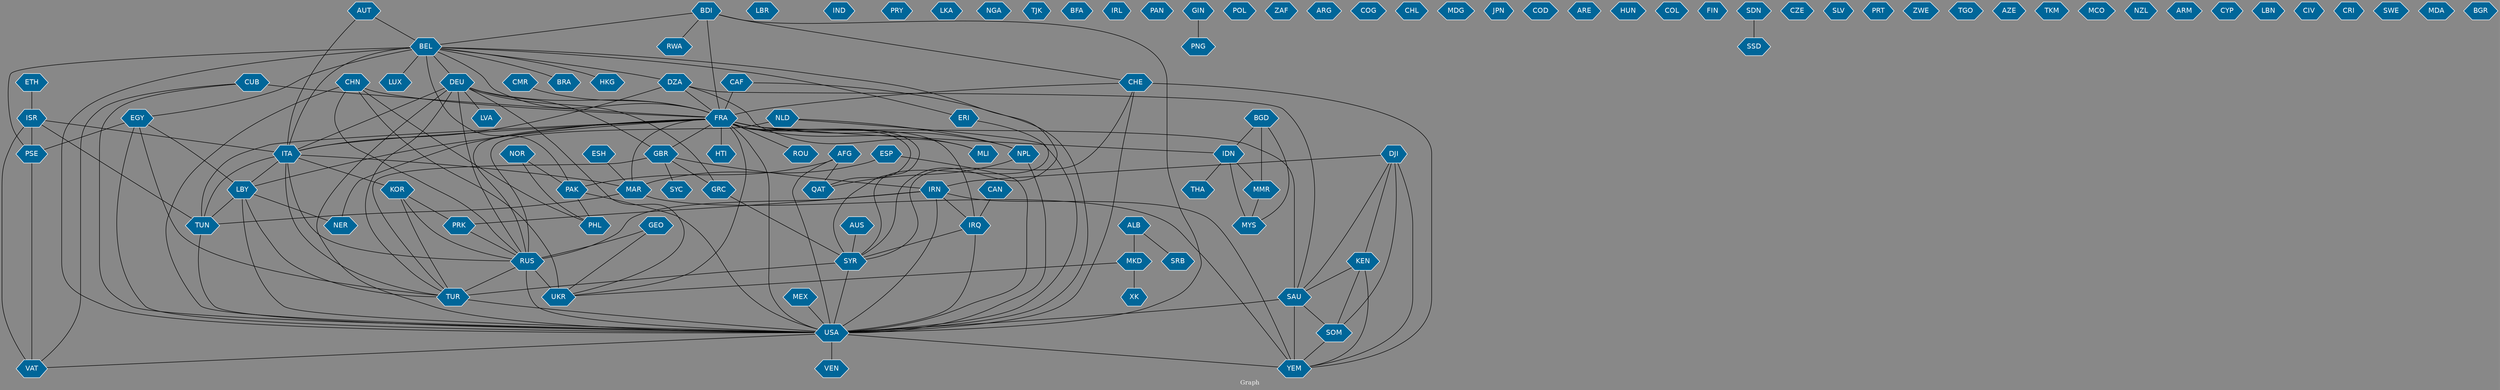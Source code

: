// Countries together in item graph
graph {
	graph [bgcolor="#888888" fontcolor=white fontsize=12 label="Graph" outputorder=edgesfirst overlap=prism]
	node [color=white fillcolor="#006699" fontcolor=white fontname=Helvetica shape=hexagon style=filled]
	edge [arrowhead=open color=black fontcolor=white fontname=Courier fontsize=12]
		BDI [label=BDI]
		EGY [label=EGY]
		MAR [label=MAR]
		TUN [label=TUN]
		ITA [label=ITA]
		GBR [label=GBR]
		IRN [label=IRN]
		LBR [label=LBR]
		SYR [label=SYR]
		FRA [label=FRA]
		IND [label=IND]
		USA [label=USA]
		YEM [label=YEM]
		CUB [label=CUB]
		ESH [label=ESH]
		BEL [label=BEL]
		PRY [label=PRY]
		CHN [label=CHN]
		CAF [label=CAF]
		LKA [label=LKA]
		PHL [label=PHL]
		ESP [label=ESP]
		MKD [label=MKD]
		IRQ [label=IRQ]
		NGA [label=NGA]
		ISR [label=ISR]
		RUS [label=RUS]
		TUR [label=TUR]
		MLI [label=MLI]
		SAU [label=SAU]
		IDN [label=IDN]
		QAT [label=QAT]
		AFG [label=AFG]
		UKR [label=UKR]
		TJK [label=TJK]
		DEU [label=DEU]
		CHE [label=CHE]
		LUX [label=LUX]
		MEX [label=MEX]
		THA [label=THA]
		BFA [label=BFA]
		NPL [label=NPL]
		GRC [label=GRC]
		IRL [label=IRL]
		MMR [label=MMR]
		NLD [label=NLD]
		PAN [label=PAN]
		LBY [label=LBY]
		NER [label=NER]
		PAK [label=PAK]
		NOR [label=NOR]
		MYS [label=MYS]
		GIN [label=GIN]
		CMR [label=CMR]
		POL [label=POL]
		AUT [label=AUT]
		ZAF [label=ZAF]
		PSE [label=PSE]
		ARG [label=ARG]
		ROU [label=ROU]
		BGD [label=BGD]
		COG [label=COG]
		DZA [label=DZA]
		CHL [label=CHL]
		MDG [label=MDG]
		DJI [label=DJI]
		JPN [label=JPN]
		PRK [label=PRK]
		COD [label=COD]
		AUS [label=AUS]
		ARE [label=ARE]
		KOR [label=KOR]
		CAN [label=CAN]
		HUN [label=HUN]
		COL [label=COL]
		RWA [label=RWA]
		HTI [label=HTI]
		VAT [label=VAT]
		FIN [label=FIN]
		SSD [label=SSD]
		SDN [label=SDN]
		ETH [label=ETH]
		CZE [label=CZE]
		VEN [label=VEN]
		SYC [label=SYC]
		PNG [label=PNG]
		SRB [label=SRB]
		KEN [label=KEN]
		SLV [label=SLV]
		PRT [label=PRT]
		LVA [label=LVA]
		ZWE [label=ZWE]
		TGO [label=TGO]
		AZE [label=AZE]
		TKM [label=TKM]
		MCO [label=MCO]
		XK [label=XK]
		BRA [label=BRA]
		SOM [label=SOM]
		NZL [label=NZL]
		ARM [label=ARM]
		CYP [label=CYP]
		LBN [label=LBN]
		ERI [label=ERI]
		CIV [label=CIV]
		GEO [label=GEO]
		ALB [label=ALB]
		CRI [label=CRI]
		HKG [label=HKG]
		SWE [label=SWE]
		MDA [label=MDA]
		BGR [label=BGR]
			FRA -- IDN [weight=1]
			GBR -- IRN [weight=1]
			ALB -- SRB [weight=1]
			SYR -- TUR [weight=3]
			USA -- VAT [weight=1]
			AUT -- ITA [weight=1]
			CAF -- FRA [weight=9]
			SAU -- YEM [weight=11]
			IDN -- MYS [weight=8]
			RUS -- TUR [weight=1]
			CHE -- YEM [weight=1]
			CHN -- UKR [weight=1]
			MAR -- TUN [weight=5]
			LBY -- TUN [weight=5]
			ITA -- RUS [weight=1]
			CUB -- USA [weight=6]
			ESH -- MAR [weight=3]
			DEU -- GBR [weight=1]
			AFG -- USA [weight=2]
			CHE -- USA [weight=3]
			PSE -- VAT [weight=4]
			BEL -- FRA [weight=2]
			ITA -- TUR [weight=1]
			LBY -- USA [weight=1]
			BEL -- PSE [weight=1]
			SDN -- SSD [weight=2]
			CAF -- USA [weight=1]
			USA -- YEM [weight=3]
			ITA -- KOR [weight=1]
			GBR -- GRC [weight=1]
			NOR -- PHL [weight=3]
			TUR -- USA [weight=2]
			FRA -- MLI [weight=4]
			LBY -- TUR [weight=1]
			BEL -- BRA [weight=1]
			BEL -- DEU [weight=1]
			NLD -- NPL [weight=1]
			BEL -- PAK [weight=1]
			DEU -- LVA [weight=1]
			BDI -- BEL [weight=3]
			BEL -- HKG [weight=1]
			BEL -- USA [weight=3]
			ITA -- MAR [weight=2]
			BGD -- MMR [weight=5]
			KEN -- YEM [weight=1]
			CHN -- USA [weight=5]
			BDI -- CHE [weight=1]
			BEL -- EGY [weight=1]
			DJI -- KEN [weight=1]
			BDI -- FRA [weight=2]
			FRA -- NER [weight=1]
			FRA -- LBY [weight=8]
			DEU -- ITA [weight=1]
			ISR -- VAT [weight=1]
			LBY -- NER [weight=1]
			DZA -- SAU [weight=1]
			FRA -- HTI [weight=8]
			DZA -- FRA [weight=1]
			EGY -- USA [weight=5]
			MKD -- UKR [weight=1]
			FRA -- SAU [weight=3]
			MMR -- MYS [weight=1]
			CUB -- VAT [weight=3]
			IRQ -- SYR [weight=11]
			AUT -- BEL [weight=1]
			CHN -- FRA [weight=4]
			BEL -- ITA [weight=3]
			DEU -- GRC [weight=1]
			KEN -- SOM [weight=1]
			IRN -- YEM [weight=1]
			DZA -- MLI [weight=5]
			CHE -- SYR [weight=1]
			DEU -- TUR [weight=1]
			KEN -- SAU [weight=1]
			IRN -- RUS [weight=1]
			FRA -- USA [weight=13]
			GIN -- PNG [weight=2]
			ISR -- PSE [weight=24]
			FRA -- GBR [weight=6]
			PAK -- USA [weight=1]
			PAK -- PHL [weight=3]
			IRN -- IRQ [weight=2]
			CMR -- FRA [weight=1]
			DJI -- SOM [weight=1]
			GRC -- SYR [weight=1]
			ALB -- MKD [weight=2]
			NLD -- RUS [weight=3]
			FRA -- ROU [weight=1]
			BDI -- RWA [weight=2]
			KOR -- PRK [weight=1]
			MKD -- XK [weight=1]
			DEU -- RUS [weight=6]
			NLD -- USA [weight=1]
			FRA -- MAR [weight=1]
			FRA -- SYR [weight=3]
			MEX -- USA [weight=2]
			DZA -- ITA [weight=1]
			ERI -- SYR [weight=1]
			CHN -- PHL [weight=1]
			ETH -- ISR [weight=7]
			BGD -- IDN [weight=2]
			RUS -- UKR [weight=14]
			IDN -- MMR [weight=3]
			IRN -- USA [weight=9]
			GEO -- UKR [weight=1]
			GBR -- SYC [weight=1]
			FRA -- RUS [weight=5]
			EGY -- LBY [weight=1]
			ESP -- USA [weight=3]
			BDI -- USA [weight=3]
			FRA -- NPL [weight=9]
			DJI -- YEM [weight=3]
			AFG -- QAT [weight=2]
			GEO -- RUS [weight=1]
			NOR -- PAK [weight=3]
			ITA -- TUN [weight=1]
			SYR -- USA [weight=10]
			DEU -- UKR [weight=1]
			IDN -- THA [weight=1]
			CUB -- FRA [weight=31]
			IRN -- PRK [weight=2]
			EGY -- PSE [weight=1]
			ITA -- LBY [weight=4]
			DJI -- IRN [weight=1]
			IRQ -- USA [weight=12]
			NPL -- QAT [weight=1]
			TUN -- USA [weight=1]
			ISR -- TUN [weight=2]
			FRA -- IRQ [weight=11]
			AUS -- SYR [weight=1]
			GBR -- TUR [weight=1]
			SOM -- YEM [weight=1]
			DEU -- FRA [weight=2]
			BGD -- MYS [weight=1]
			BEL -- SYR [weight=1]
			MAR -- YEM [weight=1]
			SAU -- SOM [weight=1]
			DJI -- SAU [weight=1]
			CHN -- RUS [weight=3]
			KOR -- RUS [weight=1]
			RUS -- USA [weight=9]
			BEL -- DZA [weight=1]
			FRA -- QAT [weight=4]
			DEU -- USA [weight=3]
			KOR -- TUR [weight=1]
			USA -- VEN [weight=1]
			BEL -- ERI [weight=1]
			FRA -- ITA [weight=5]
			ISR -- ITA [weight=1]
			ESP -- MAR [weight=1]
			BEL -- LUX [weight=2]
			CAN -- IRQ [weight=1]
			PRK -- RUS [weight=1]
			EGY -- TUR [weight=1]
			FRA -- UKR [weight=2]
			FRA -- TUN [weight=1]
			NPL -- USA [weight=1]
			AFG -- PAK [weight=2]
			CHE -- FRA [weight=1]
			SAU -- USA [weight=6]
}